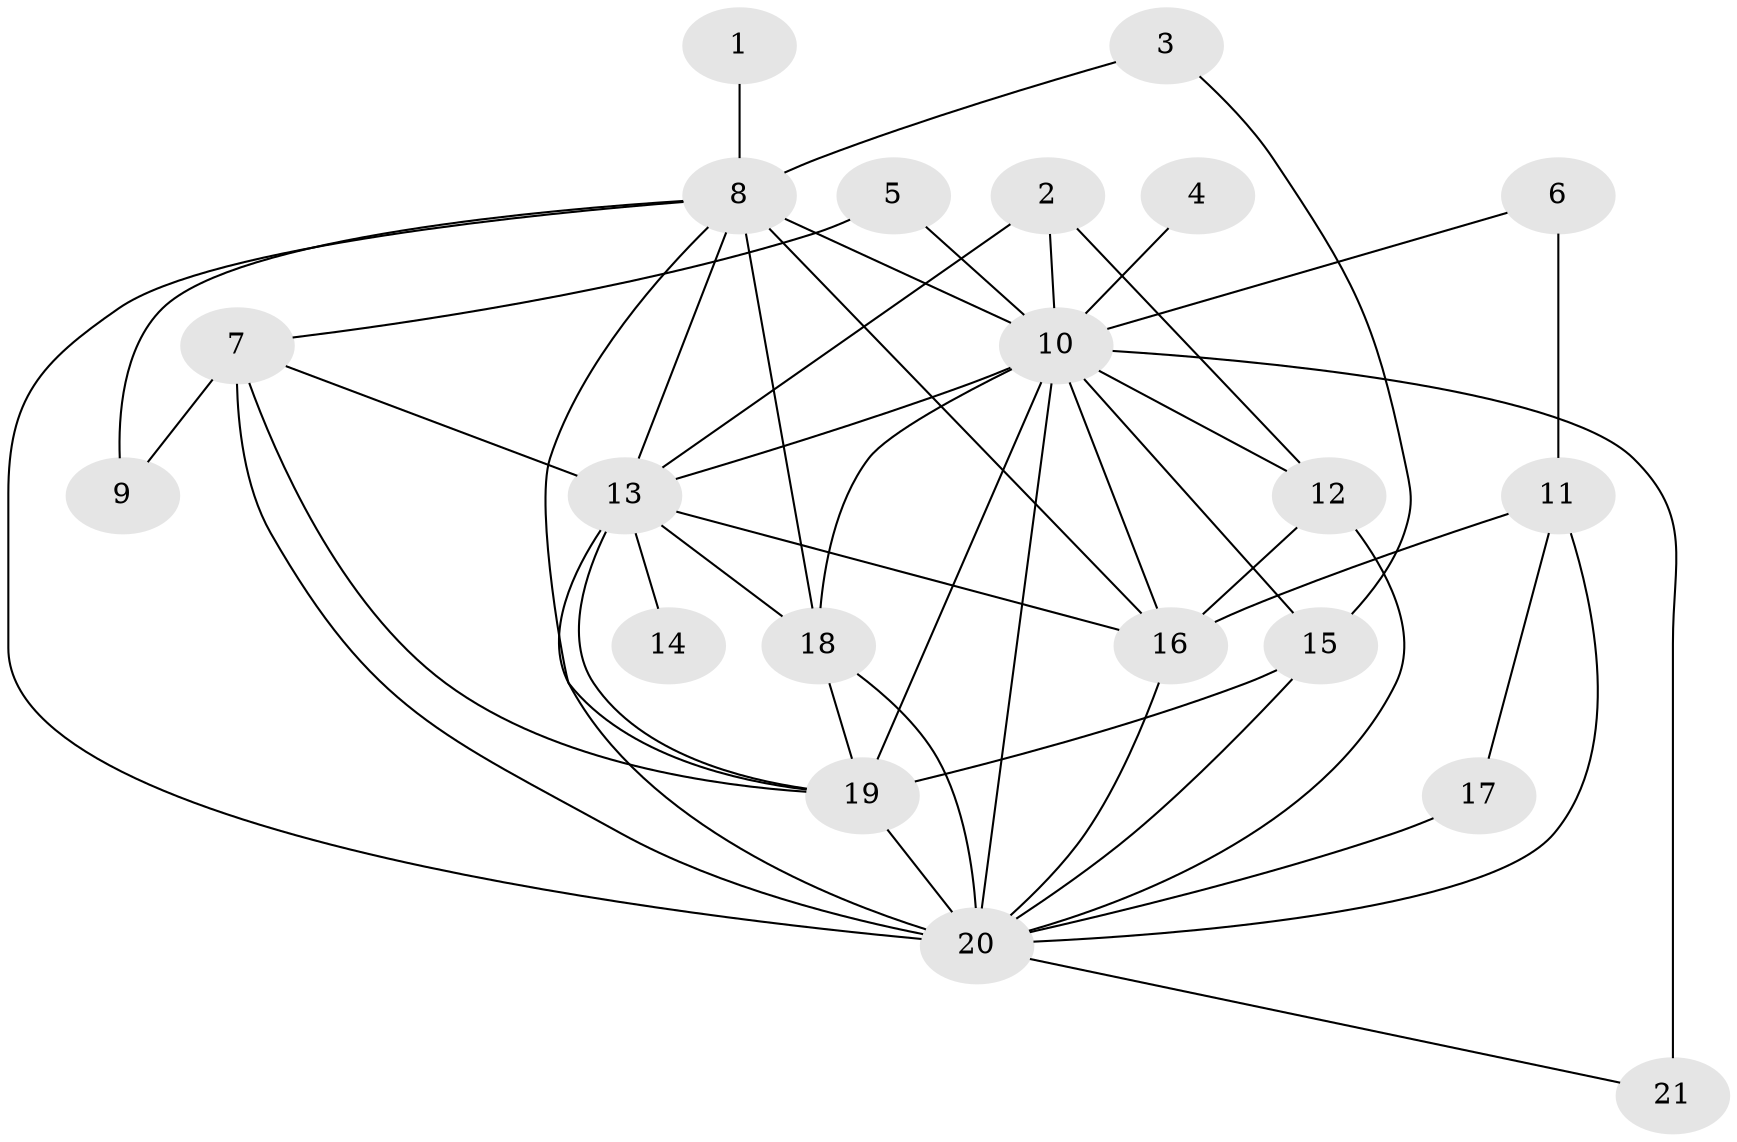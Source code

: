 // original degree distribution, {18: 0.014925373134328358, 15: 0.029850746268656716, 19: 0.014925373134328358, 12: 0.029850746268656716, 16: 0.014925373134328358, 21: 0.014925373134328358, 17: 0.014925373134328358, 22: 0.014925373134328358, 2: 0.5970149253731343, 4: 0.07462686567164178, 3: 0.1044776119402985, 6: 0.014925373134328358, 7: 0.029850746268656716, 5: 0.029850746268656716}
// Generated by graph-tools (version 1.1) at 2025/36/03/04/25 23:36:30]
// undirected, 21 vertices, 48 edges
graph export_dot {
  node [color=gray90,style=filled];
  1;
  2;
  3;
  4;
  5;
  6;
  7;
  8;
  9;
  10;
  11;
  12;
  13;
  14;
  15;
  16;
  17;
  18;
  19;
  20;
  21;
  1 -- 8 [weight=1.0];
  2 -- 10 [weight=1.0];
  2 -- 12 [weight=1.0];
  2 -- 13 [weight=1.0];
  3 -- 8 [weight=1.0];
  3 -- 15 [weight=1.0];
  4 -- 10 [weight=1.0];
  5 -- 7 [weight=1.0];
  5 -- 10 [weight=1.0];
  6 -- 10 [weight=1.0];
  6 -- 11 [weight=1.0];
  7 -- 9 [weight=1.0];
  7 -- 13 [weight=1.0];
  7 -- 19 [weight=1.0];
  7 -- 20 [weight=4.0];
  8 -- 9 [weight=1.0];
  8 -- 10 [weight=4.0];
  8 -- 13 [weight=2.0];
  8 -- 16 [weight=4.0];
  8 -- 18 [weight=3.0];
  8 -- 19 [weight=2.0];
  8 -- 20 [weight=2.0];
  10 -- 12 [weight=2.0];
  10 -- 13 [weight=4.0];
  10 -- 15 [weight=2.0];
  10 -- 16 [weight=1.0];
  10 -- 18 [weight=9.0];
  10 -- 19 [weight=4.0];
  10 -- 20 [weight=7.0];
  10 -- 21 [weight=4.0];
  11 -- 16 [weight=1.0];
  11 -- 17 [weight=1.0];
  11 -- 20 [weight=3.0];
  12 -- 16 [weight=1.0];
  12 -- 20 [weight=1.0];
  13 -- 14 [weight=1.0];
  13 -- 16 [weight=1.0];
  13 -- 18 [weight=3.0];
  13 -- 19 [weight=2.0];
  13 -- 20 [weight=3.0];
  15 -- 19 [weight=2.0];
  15 -- 20 [weight=2.0];
  16 -- 20 [weight=1.0];
  17 -- 20 [weight=1.0];
  18 -- 19 [weight=2.0];
  18 -- 20 [weight=5.0];
  19 -- 20 [weight=3.0];
  20 -- 21 [weight=1.0];
}
